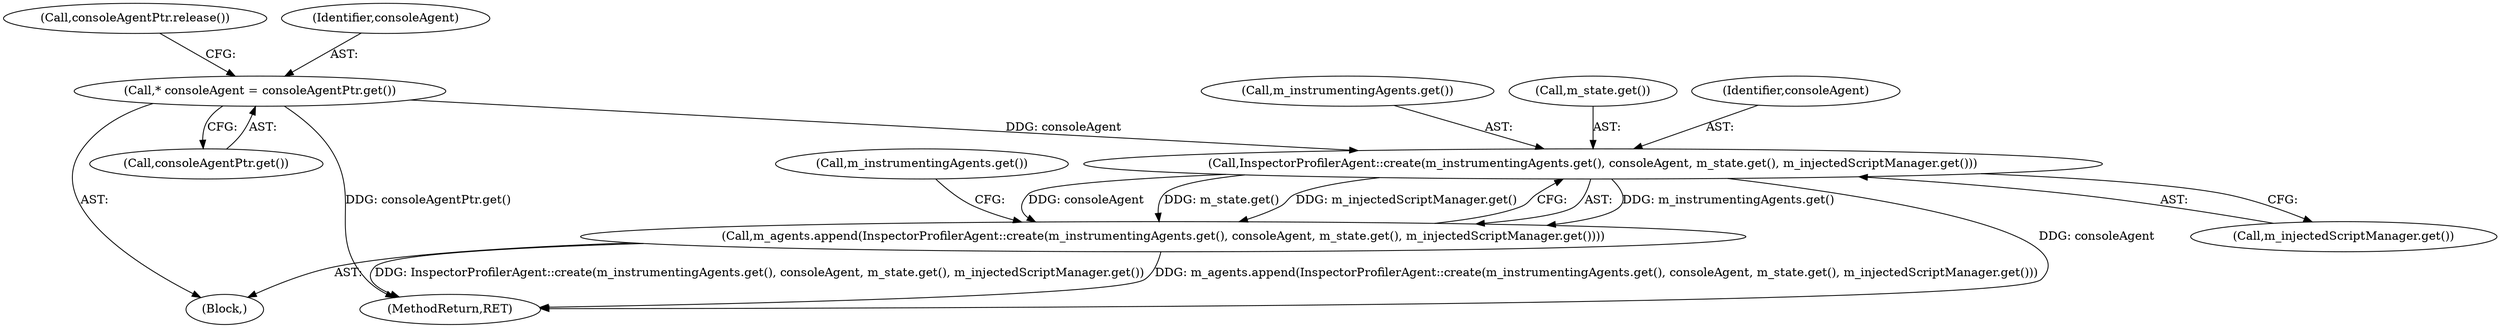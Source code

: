 digraph "0_Chrome_d4cd2b2c0953ad7e9fa988c234eb9361be80fe81@pointer" {
"1000190" [label="(Call,* consoleAgent = consoleAgentPtr.get())"];
"1000209" [label="(Call,InspectorProfilerAgent::create(m_instrumentingAgents.get(), consoleAgent, m_state.get(), m_injectedScriptManager.get()))"];
"1000208" [label="(Call,m_agents.append(InspectorProfilerAgent::create(m_instrumentingAgents.get(), consoleAgent, m_state.get(), m_injectedScriptManager.get())))"];
"1000209" [label="(Call,InspectorProfilerAgent::create(m_instrumentingAgents.get(), consoleAgent, m_state.get(), m_injectedScriptManager.get()))"];
"1000190" [label="(Call,* consoleAgent = consoleAgentPtr.get())"];
"1000194" [label="(Call,consoleAgentPtr.release())"];
"1000247" [label="(MethodReturn,RET)"];
"1000192" [label="(Call,consoleAgentPtr.get())"];
"1000213" [label="(Call,m_injectedScriptManager.get())"];
"1000212" [label="(Call,m_state.get())"];
"1000208" [label="(Call,m_agents.append(InspectorProfilerAgent::create(m_instrumentingAgents.get(), consoleAgent, m_state.get(), m_injectedScriptManager.get())))"];
"1000103" [label="(Block,)"];
"1000216" [label="(Call,m_instrumentingAgents.get())"];
"1000191" [label="(Identifier,consoleAgent)"];
"1000211" [label="(Identifier,consoleAgent)"];
"1000210" [label="(Call,m_instrumentingAgents.get())"];
"1000190" -> "1000103"  [label="AST: "];
"1000190" -> "1000192"  [label="CFG: "];
"1000191" -> "1000190"  [label="AST: "];
"1000192" -> "1000190"  [label="AST: "];
"1000194" -> "1000190"  [label="CFG: "];
"1000190" -> "1000247"  [label="DDG: consoleAgentPtr.get()"];
"1000190" -> "1000209"  [label="DDG: consoleAgent"];
"1000209" -> "1000208"  [label="AST: "];
"1000209" -> "1000213"  [label="CFG: "];
"1000210" -> "1000209"  [label="AST: "];
"1000211" -> "1000209"  [label="AST: "];
"1000212" -> "1000209"  [label="AST: "];
"1000213" -> "1000209"  [label="AST: "];
"1000208" -> "1000209"  [label="CFG: "];
"1000209" -> "1000247"  [label="DDG: consoleAgent"];
"1000209" -> "1000208"  [label="DDG: m_instrumentingAgents.get()"];
"1000209" -> "1000208"  [label="DDG: consoleAgent"];
"1000209" -> "1000208"  [label="DDG: m_state.get()"];
"1000209" -> "1000208"  [label="DDG: m_injectedScriptManager.get()"];
"1000208" -> "1000103"  [label="AST: "];
"1000216" -> "1000208"  [label="CFG: "];
"1000208" -> "1000247"  [label="DDG: InspectorProfilerAgent::create(m_instrumentingAgents.get(), consoleAgent, m_state.get(), m_injectedScriptManager.get())"];
"1000208" -> "1000247"  [label="DDG: m_agents.append(InspectorProfilerAgent::create(m_instrumentingAgents.get(), consoleAgent, m_state.get(), m_injectedScriptManager.get()))"];
}
